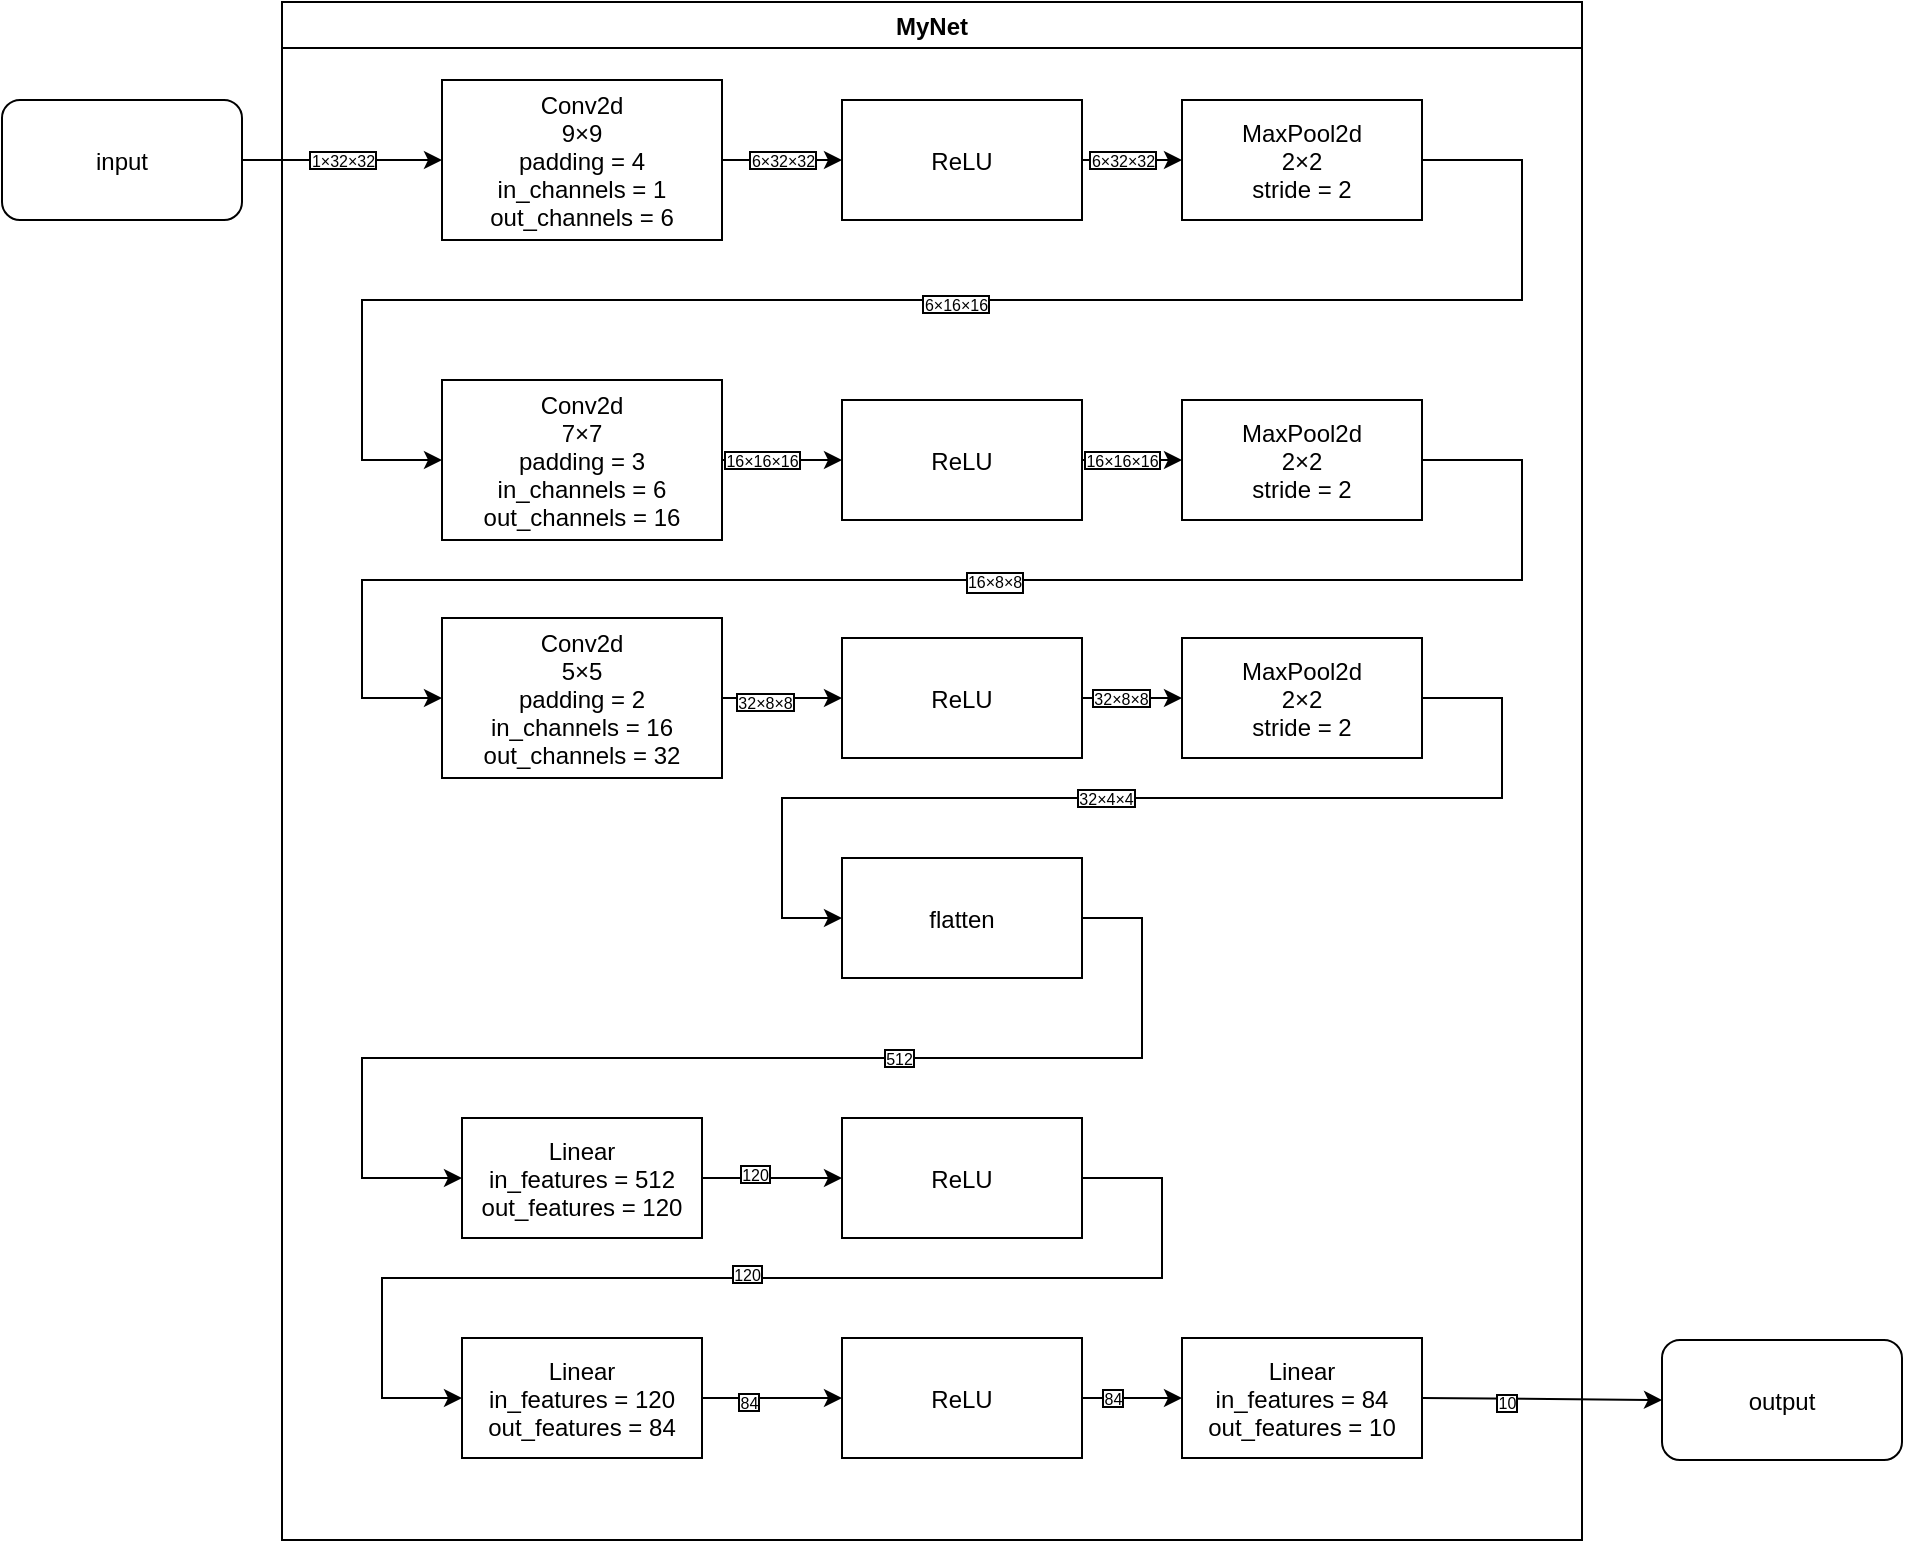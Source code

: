 <mxfile>
    <diagram id="qVQ7fOVcItcApywfYaai" name="第 1 页">
        <mxGraphModel dx="45" dy="677" grid="1" gridSize="10" guides="1" tooltips="1" connect="1" arrows="1" fold="1" page="1" pageScale="1" pageWidth="827" pageHeight="1169" math="0" shadow="0">
            <root>
                <mxCell id="0"/>
                <mxCell id="1" parent="0"/>
                <mxCell id="28" value="output" style="rounded=1;swimlaneLine=1;shadow=0;" parent="1" vertex="1">
                    <mxGeometry x="1670" y="730" width="120" height="60" as="geometry"/>
                </mxCell>
                <mxCell id="36" value="MyNet" style="swimlane;strokeColor=default;fontFamily=Helvetica;fontSize=12;fontColor=default;startSize=23;fillColor=default;swimlaneLine=1;shadow=0;" parent="1" vertex="1">
                    <mxGeometry x="980" y="61" width="650" height="769" as="geometry">
                        <mxRectangle x="980" y="61" width="140" height="30" as="alternateBounds"/>
                    </mxGeometry>
                </mxCell>
                <mxCell id="37" value="Conv2d&#10;9×9&#10;padding = 4&#10;in_channels = 1&#10;out_channels = 6" style="rounded=0;swimlaneLine=1;shadow=0;" parent="36" vertex="1">
                    <mxGeometry x="80" y="39" width="140" height="80" as="geometry"/>
                </mxCell>
                <mxCell id="38" value="ReLU" style="rounded=0;swimlaneLine=1;shadow=0;" parent="36" vertex="1">
                    <mxGeometry x="280" y="49" width="120" height="60" as="geometry"/>
                </mxCell>
                <mxCell id="39" value="" style="edgeStyle=none;exitX=1;exitY=0.5;exitDx=0;exitDy=0;entryX=0;entryY=0.5;entryDx=0;entryDy=0;swimlaneLine=1;shadow=0;" parent="36" source="37" target="38" edge="1">
                    <mxGeometry relative="1" as="geometry"/>
                </mxCell>
                <mxCell id="70" value="6×32×32" style="edgeLabel;align=center;verticalAlign=middle;resizable=0;points=[];fontSize=8;labelBorderColor=default;" parent="39" vertex="1" connectable="0">
                    <mxGeometry x="-0.311" y="1" relative="1" as="geometry">
                        <mxPoint x="10" y="1" as="offset"/>
                    </mxGeometry>
                </mxCell>
                <mxCell id="40" value="MaxPool2d&#10;2×2&#10;stride = 2" style="rounded=0;swimlaneLine=1;shadow=0;" parent="36" vertex="1">
                    <mxGeometry x="450" y="49" width="120" height="60" as="geometry"/>
                </mxCell>
                <mxCell id="41" value="" style="edgeStyle=none;exitX=1;exitY=0.5;exitDx=0;exitDy=0;entryX=0;entryY=0.5;entryDx=0;entryDy=0;swimlaneLine=1;shadow=0;" parent="36" source="38" target="40" edge="1">
                    <mxGeometry relative="1" as="geometry"/>
                </mxCell>
                <mxCell id="71" value="6×32×32" style="edgeLabel;align=center;verticalAlign=middle;resizable=0;points=[];fontSize=8;labelBorderColor=default;" parent="41" vertex="1" connectable="0">
                    <mxGeometry x="-0.542" y="1" relative="1" as="geometry">
                        <mxPoint x="9" y="1" as="offset"/>
                    </mxGeometry>
                </mxCell>
                <mxCell id="42" value="Conv2d&#10;7×7&#10;padding = 3&#10;in_channels = 6&#10;out_channels = 16" style="rounded=0;swimlaneLine=1;shadow=0;" parent="36" vertex="1">
                    <mxGeometry x="80" y="189" width="140" height="80" as="geometry"/>
                </mxCell>
                <mxCell id="43" value="" style="edgeStyle=none;exitX=1;exitY=0.5;exitDx=0;exitDy=0;entryX=0;entryY=0.5;entryDx=0;entryDy=0;rounded=0;swimlaneLine=1;shadow=0;" parent="36" source="40" target="42" edge="1">
                    <mxGeometry relative="1" as="geometry">
                        <Array as="points">
                            <mxPoint x="620" y="79"/>
                            <mxPoint x="620" y="149"/>
                            <mxPoint x="40" y="149"/>
                            <mxPoint x="40" y="229"/>
                        </Array>
                    </mxGeometry>
                </mxCell>
                <mxCell id="72" value="6×16×16" style="edgeLabel;align=center;verticalAlign=middle;resizable=0;points=[];fontSize=8;labelBorderColor=default;" parent="43" vertex="1" connectable="0">
                    <mxGeometry x="-0.017" y="2" relative="1" as="geometry">
                        <mxPoint as="offset"/>
                    </mxGeometry>
                </mxCell>
                <mxCell id="44" value="ReLU" style="rounded=0;swimlaneLine=1;shadow=0;" parent="36" vertex="1">
                    <mxGeometry x="280" y="199" width="120" height="60" as="geometry"/>
                </mxCell>
                <mxCell id="45" value="" style="edgeStyle=none;exitX=1;exitY=0.5;exitDx=0;exitDy=0;entryX=0;entryY=0.5;entryDx=0;entryDy=0;swimlaneLine=1;shadow=0;" parent="36" source="42" target="44" edge="1">
                    <mxGeometry relative="1" as="geometry"/>
                </mxCell>
                <mxCell id="73" value="16×16×16" style="edgeLabel;align=center;verticalAlign=middle;resizable=0;points=[];fontSize=8;labelBorderColor=default;" parent="45" vertex="1" connectable="0">
                    <mxGeometry x="-0.505" y="1" relative="1" as="geometry">
                        <mxPoint x="5" y="1" as="offset"/>
                    </mxGeometry>
                </mxCell>
                <mxCell id="68" style="edgeStyle=none;html=1;exitX=1;exitY=0.5;exitDx=0;exitDy=0;entryX=0;entryY=0.5;entryDx=0;entryDy=0;rounded=0;swimlaneLine=1;shadow=0;" parent="36" source="46" target="59" edge="1">
                    <mxGeometry relative="1" as="geometry">
                        <Array as="points">
                            <mxPoint x="620" y="229"/>
                            <mxPoint x="620" y="289"/>
                            <mxPoint x="40" y="289"/>
                            <mxPoint x="40" y="348"/>
                        </Array>
                    </mxGeometry>
                </mxCell>
                <mxCell id="75" value="16×8×8" style="edgeLabel;html=1;align=center;verticalAlign=middle;resizable=0;points=[];fontSize=8;labelBorderColor=default;" parent="68" vertex="1" connectable="0">
                    <mxGeometry x="-0.051" y="1" relative="1" as="geometry">
                        <mxPoint as="offset"/>
                    </mxGeometry>
                </mxCell>
                <mxCell id="46" value="MaxPool2d&#10;2×2&#10;stride = 2" style="rounded=0;swimlaneLine=1;shadow=0;" parent="36" vertex="1">
                    <mxGeometry x="450" y="199" width="120" height="60" as="geometry"/>
                </mxCell>
                <mxCell id="47" value="" style="edgeStyle=none;exitX=1;exitY=0.5;exitDx=0;exitDy=0;entryX=0;entryY=0.5;entryDx=0;entryDy=0;swimlaneLine=1;shadow=0;" parent="36" source="44" target="46" edge="1">
                    <mxGeometry relative="1" as="geometry"/>
                </mxCell>
                <mxCell id="74" value="16×16×16" style="edgeLabel;align=center;verticalAlign=middle;resizable=0;points=[];fontSize=8;labelBorderColor=default;" parent="47" vertex="1" connectable="0">
                    <mxGeometry x="-0.36" y="1" relative="1" as="geometry">
                        <mxPoint x="4" y="1" as="offset"/>
                    </mxGeometry>
                </mxCell>
                <mxCell id="48" value="flatten" style="rounded=0;swimlaneLine=1;shadow=0;" parent="36" vertex="1">
                    <mxGeometry x="280" y="428" width="120" height="60" as="geometry"/>
                </mxCell>
                <mxCell id="49" value="Linear&#10;in_features = 512&#10;out_features = 120" style="rounded=0;swimlaneLine=1;shadow=0;" parent="36" vertex="1">
                    <mxGeometry x="90" y="558" width="120" height="60" as="geometry"/>
                </mxCell>
                <mxCell id="50" value="" style="edgeStyle=none;rounded=0;exitX=1;exitY=0.5;exitDx=0;exitDy=0;entryX=0;entryY=0.5;entryDx=0;entryDy=0;swimlaneLine=1;shadow=0;" parent="36" source="48" target="49" edge="1">
                    <mxGeometry relative="1" as="geometry">
                        <Array as="points">
                            <mxPoint x="430" y="458"/>
                            <mxPoint x="430" y="528"/>
                            <mxPoint x="40" y="528"/>
                            <mxPoint x="40" y="588"/>
                        </Array>
                    </mxGeometry>
                </mxCell>
                <mxCell id="79" value="512" style="edgeLabel;align=center;verticalAlign=middle;resizable=0;points=[];fontSize=8;labelBorderColor=default;" parent="50" vertex="1" connectable="0">
                    <mxGeometry x="-0.262" relative="1" as="geometry">
                        <mxPoint as="offset"/>
                    </mxGeometry>
                </mxCell>
                <mxCell id="51" value="Linear&#10;in_features = 120&#10;out_features = 84" style="rounded=0;swimlaneLine=1;shadow=0;" parent="36" vertex="1">
                    <mxGeometry x="90" y="668" width="120" height="60" as="geometry"/>
                </mxCell>
                <mxCell id="52" value="Linear&#10;in_features = 84&#10;out_features = 10" style="rounded=0;swimlaneLine=1;shadow=0;" parent="36" vertex="1">
                    <mxGeometry x="450" y="668" width="120" height="60" as="geometry"/>
                </mxCell>
                <mxCell id="53" value="" style="edgeStyle=none;rounded=0;exitX=1;exitY=0.5;exitDx=0;exitDy=0;entryX=0;entryY=0.5;entryDx=0;entryDy=0;swimlaneLine=1;shadow=0;" parent="36" source="54" target="51" edge="1">
                    <mxGeometry relative="1" as="geometry">
                        <Array as="points">
                            <mxPoint x="440" y="588"/>
                            <mxPoint x="440" y="638"/>
                            <mxPoint x="50" y="638"/>
                            <mxPoint x="50" y="698"/>
                        </Array>
                    </mxGeometry>
                </mxCell>
                <mxCell id="81" value="120" style="edgeLabel;align=center;verticalAlign=middle;resizable=0;points=[];fontSize=8;labelBorderColor=default;" parent="53" vertex="1" connectable="0">
                    <mxGeometry x="0.026" y="-2" relative="1" as="geometry">
                        <mxPoint as="offset"/>
                    </mxGeometry>
                </mxCell>
                <mxCell id="54" value="ReLU" style="rounded=0;swimlaneLine=1;shadow=0;" parent="36" vertex="1">
                    <mxGeometry x="280" y="558" width="120" height="60" as="geometry"/>
                </mxCell>
                <mxCell id="55" value="" style="edgeStyle=none;rounded=0;exitX=1;exitY=0.5;exitDx=0;exitDy=0;entryX=0;entryY=0.5;entryDx=0;entryDy=0;swimlaneLine=1;shadow=0;" parent="36" source="49" target="54" edge="1">
                    <mxGeometry relative="1" as="geometry"/>
                </mxCell>
                <mxCell id="80" value="120" style="edgeLabel;align=center;verticalAlign=middle;resizable=0;points=[];fontSize=8;labelBorderColor=default;" parent="55" vertex="1" connectable="0">
                    <mxGeometry x="-0.241" y="2" relative="1" as="geometry">
                        <mxPoint as="offset"/>
                    </mxGeometry>
                </mxCell>
                <mxCell id="56" value="" style="edgeStyle=none;rounded=0;exitX=1;exitY=0.5;exitDx=0;exitDy=0;entryX=0;entryY=0.5;entryDx=0;entryDy=0;swimlaneLine=1;shadow=0;" parent="36" source="57" target="52" edge="1">
                    <mxGeometry relative="1" as="geometry"/>
                </mxCell>
                <mxCell id="83" value="84" style="edgeLabel;align=center;verticalAlign=middle;resizable=0;points=[];fontSize=8;labelBorderColor=default;" parent="56" vertex="1" connectable="0">
                    <mxGeometry x="-0.383" relative="1" as="geometry">
                        <mxPoint as="offset"/>
                    </mxGeometry>
                </mxCell>
                <mxCell id="57" value="ReLU" style="rounded=0;swimlaneLine=1;shadow=0;" parent="36" vertex="1">
                    <mxGeometry x="280" y="668" width="120" height="60" as="geometry"/>
                </mxCell>
                <mxCell id="58" value="" style="edgeStyle=none;rounded=0;exitX=1;exitY=0.5;exitDx=0;exitDy=0;entryX=0;entryY=0.5;entryDx=0;entryDy=0;swimlaneLine=1;shadow=0;" parent="36" source="51" target="57" edge="1">
                    <mxGeometry relative="1" as="geometry"/>
                </mxCell>
                <mxCell id="82" value="84" style="edgeLabel;align=center;verticalAlign=middle;resizable=0;points=[];fontSize=8;labelBorderColor=default;" parent="58" vertex="1" connectable="0">
                    <mxGeometry x="-0.322" y="-2" relative="1" as="geometry">
                        <mxPoint as="offset"/>
                    </mxGeometry>
                </mxCell>
                <mxCell id="59" value="Conv2d&#10;5×5&#10;padding = 2&#10;in_channels = 16&#10;out_channels = 32" style="rounded=0;swimlaneLine=1;shadow=0;" parent="36" vertex="1">
                    <mxGeometry x="80" y="308" width="140" height="80" as="geometry"/>
                </mxCell>
                <mxCell id="60" value="ReLU" style="rounded=0;swimlaneLine=1;shadow=0;" parent="36" vertex="1">
                    <mxGeometry x="280" y="318" width="120" height="60" as="geometry"/>
                </mxCell>
                <mxCell id="61" value="" style="edgeStyle=none;exitX=1;exitY=0.5;exitDx=0;exitDy=0;entryX=0;entryY=0.5;entryDx=0;entryDy=0;swimlaneLine=1;shadow=0;" parent="36" source="59" target="60" edge="1">
                    <mxGeometry relative="1" as="geometry"/>
                </mxCell>
                <mxCell id="76" value="32×8×8" style="edgeLabel;align=center;verticalAlign=middle;resizable=0;points=[];fontSize=8;labelBorderColor=default;" parent="61" vertex="1" connectable="0">
                    <mxGeometry x="-0.276" y="-2" relative="1" as="geometry">
                        <mxPoint as="offset"/>
                    </mxGeometry>
                </mxCell>
                <mxCell id="62" value="" style="edgeStyle=none;exitX=1;exitY=0.5;exitDx=0;exitDy=0;entryX=0;entryY=0.5;entryDx=0;entryDy=0;rounded=0;swimlaneLine=1;shadow=0;" parent="36" source="63" target="48" edge="1">
                    <mxGeometry relative="1" as="geometry">
                        <Array as="points">
                            <mxPoint x="610" y="348"/>
                            <mxPoint x="610" y="398"/>
                            <mxPoint x="250" y="398"/>
                            <mxPoint x="250" y="458"/>
                        </Array>
                    </mxGeometry>
                </mxCell>
                <mxCell id="78" value="32×4×4" style="edgeLabel;align=center;verticalAlign=middle;resizable=0;points=[];fontSize=8;labelBorderColor=default;" parent="62" vertex="1" connectable="0">
                    <mxGeometry x="0.067" relative="1" as="geometry">
                        <mxPoint as="offset"/>
                    </mxGeometry>
                </mxCell>
                <mxCell id="63" value="MaxPool2d&#10;2×2&#10;stride = 2" style="rounded=0;swimlaneLine=1;shadow=0;" parent="36" vertex="1">
                    <mxGeometry x="450" y="318" width="120" height="60" as="geometry"/>
                </mxCell>
                <mxCell id="64" value="" style="edgeStyle=none;exitX=1;exitY=0.5;exitDx=0;exitDy=0;entryX=0;entryY=0.5;entryDx=0;entryDy=0;swimlaneLine=1;shadow=0;" parent="36" source="60" target="63" edge="1">
                    <mxGeometry relative="1" as="geometry"/>
                </mxCell>
                <mxCell id="77" value="32×8×8" style="edgeLabel;align=center;verticalAlign=middle;resizable=0;points=[];fontSize=8;labelBorderColor=default;" parent="64" vertex="1" connectable="0">
                    <mxGeometry x="-0.451" y="2" relative="1" as="geometry">
                        <mxPoint x="6" y="2" as="offset"/>
                    </mxGeometry>
                </mxCell>
                <mxCell id="66" value="" style="edgeStyle=none;rounded=0;exitX=1;exitY=0.5;exitDx=0;exitDy=0;entryX=0;entryY=0.5;entryDx=0;entryDy=0;fontFamily=Helvetica;fontSize=12;fontColor=default;startSize=23;swimlaneLine=1;shadow=0;" parent="1" source="65" target="37" edge="1">
                    <mxGeometry relative="1" as="geometry"/>
                </mxCell>
                <mxCell id="69" value="1×32×32" style="edgeLabel;align=center;verticalAlign=middle;resizable=0;points=[];labelBorderColor=default;fontSize=8;" parent="66" vertex="1" connectable="0">
                    <mxGeometry x="-0.373" y="-1" relative="1" as="geometry">
                        <mxPoint x="19" y="-1" as="offset"/>
                    </mxGeometry>
                </mxCell>
                <mxCell id="65" value="input" style="rounded=1;swimlaneLine=1;shadow=0;" parent="1" vertex="1">
                    <mxGeometry x="840" y="110" width="120" height="60" as="geometry"/>
                </mxCell>
                <mxCell id="67" value="" style="edgeStyle=none;rounded=0;exitX=1;exitY=0.5;exitDx=0;exitDy=0;entryX=0;entryY=0.5;entryDx=0;entryDy=0;fontFamily=Helvetica;fontSize=12;fontColor=default;startSize=23;swimlaneLine=1;shadow=0;" parent="1" source="52" target="28" edge="1">
                    <mxGeometry relative="1" as="geometry"/>
                </mxCell>
                <mxCell id="84" value="10" style="edgeLabel;align=center;verticalAlign=middle;resizable=0;points=[];fontSize=8;labelBorderColor=default;" parent="67" vertex="1" connectable="0">
                    <mxGeometry x="-0.29" y="-2" relative="1" as="geometry">
                        <mxPoint as="offset"/>
                    </mxGeometry>
                </mxCell>
            </root>
        </mxGraphModel>
    </diagram>
</mxfile>